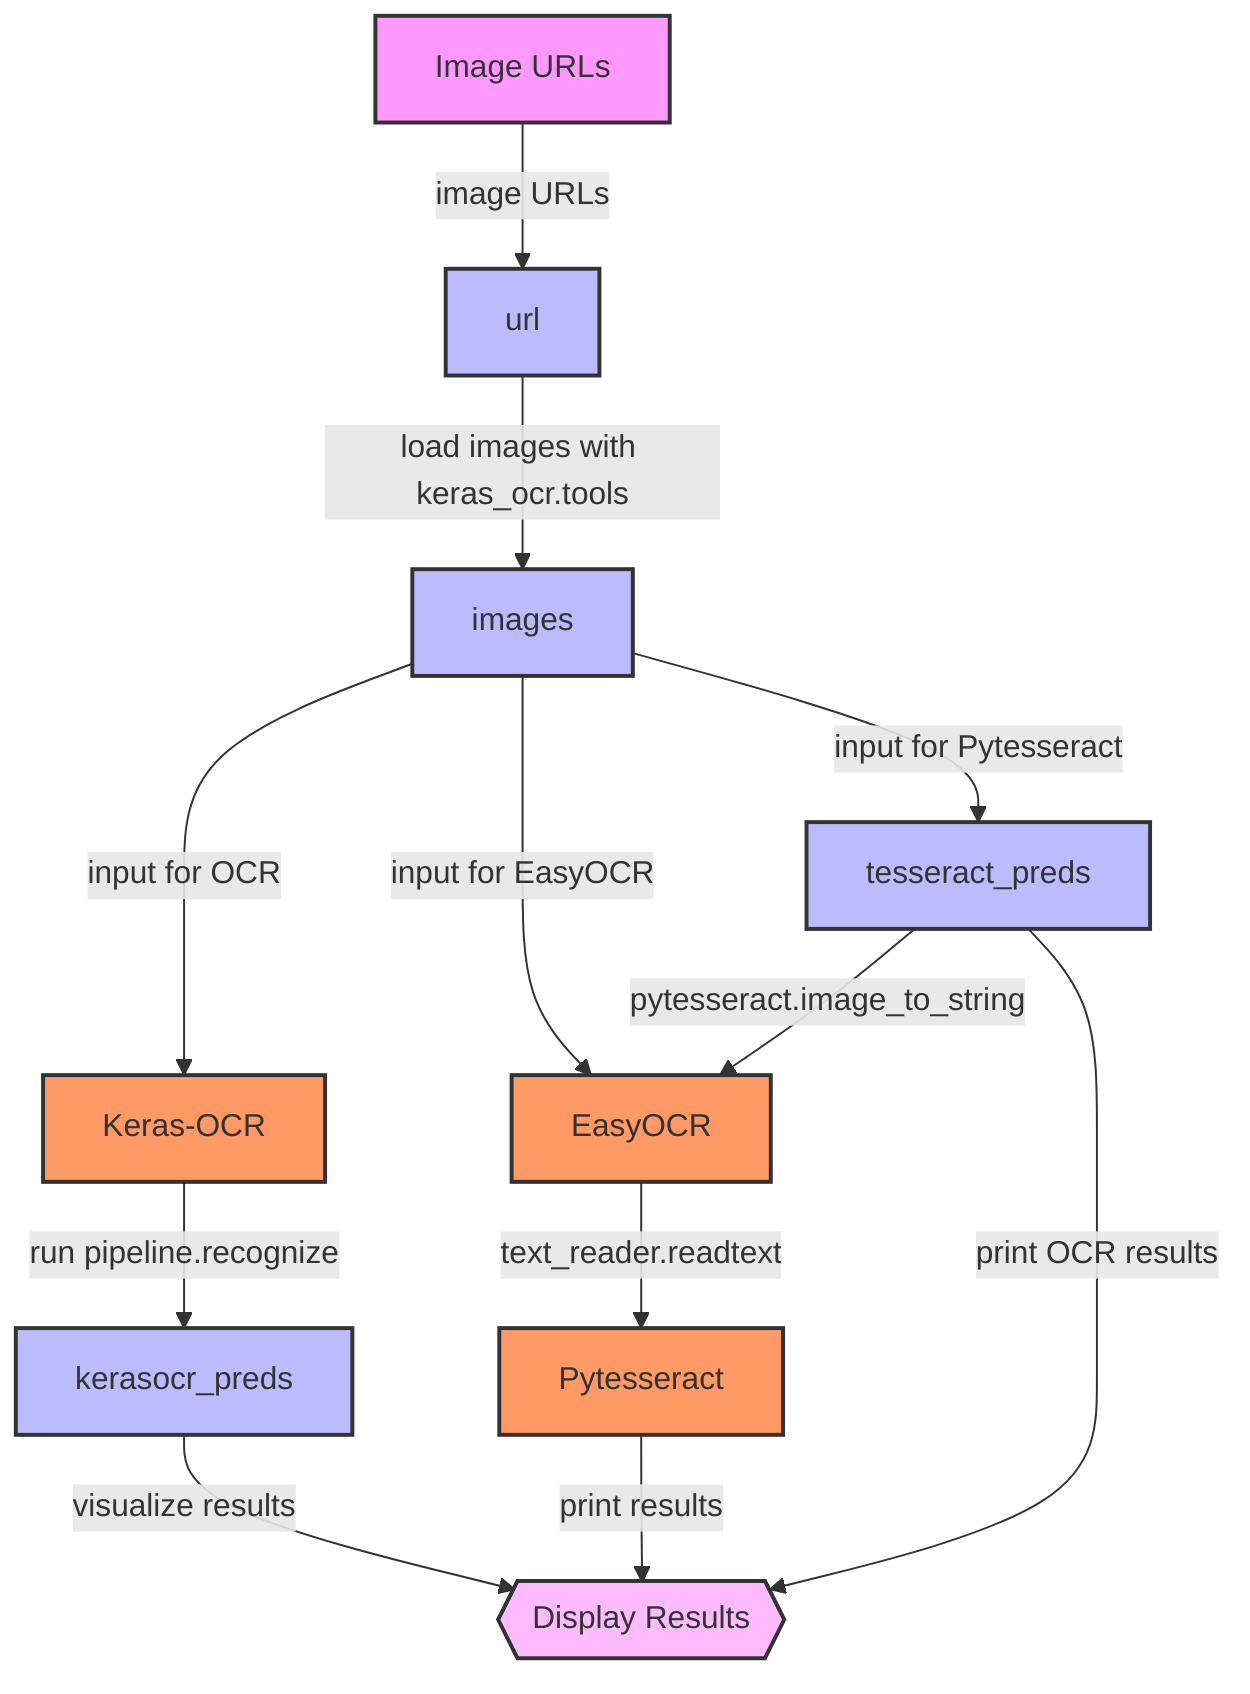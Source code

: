 flowchart TD
    %% Data Sources
    A[Image URLs]:::source

    %% Data Variables
    B[url]:::data_var
    C[images]:::data_var
    D[pipline]:::data_var
    E[kerasocr_preds]:::data_var
    F[text_reader]:::data_var
    G[results]:::data_var
    H[tesseract_preds]:::data_var

    %% Data Flow and Transitions
    A -->|image URLs| B
    B -->|load images with keras_ocr.tools| C
    C -->|input for OCR| D
    D -->|run pipeline.recognize| E
    C -->|input for EasyOCR| F
    F -->|text_reader.readtext| G
    C -->|input for Pytesseract| H
    H -->|pytesseract.image_to_string| F

    %% Models Used
    D[Keras-OCR]:::model
    F[EasyOCR]:::model
    G[Pytesseract]:::model

    R{{Display Results}}:::process

    E -->|visualize results| R
    G -->|print results| R
    H -->|print OCR results| R

    classDef source fill:#f9f,stroke:#333,stroke-width:2px;
    classDef data_var fill:#bbf,stroke:#333,stroke-width:2px;
    classDef model fill:#f96,stroke:#333,stroke-width:2px;
    classDef process fill:#fbf,stroke:#333,stroke-width:2px;